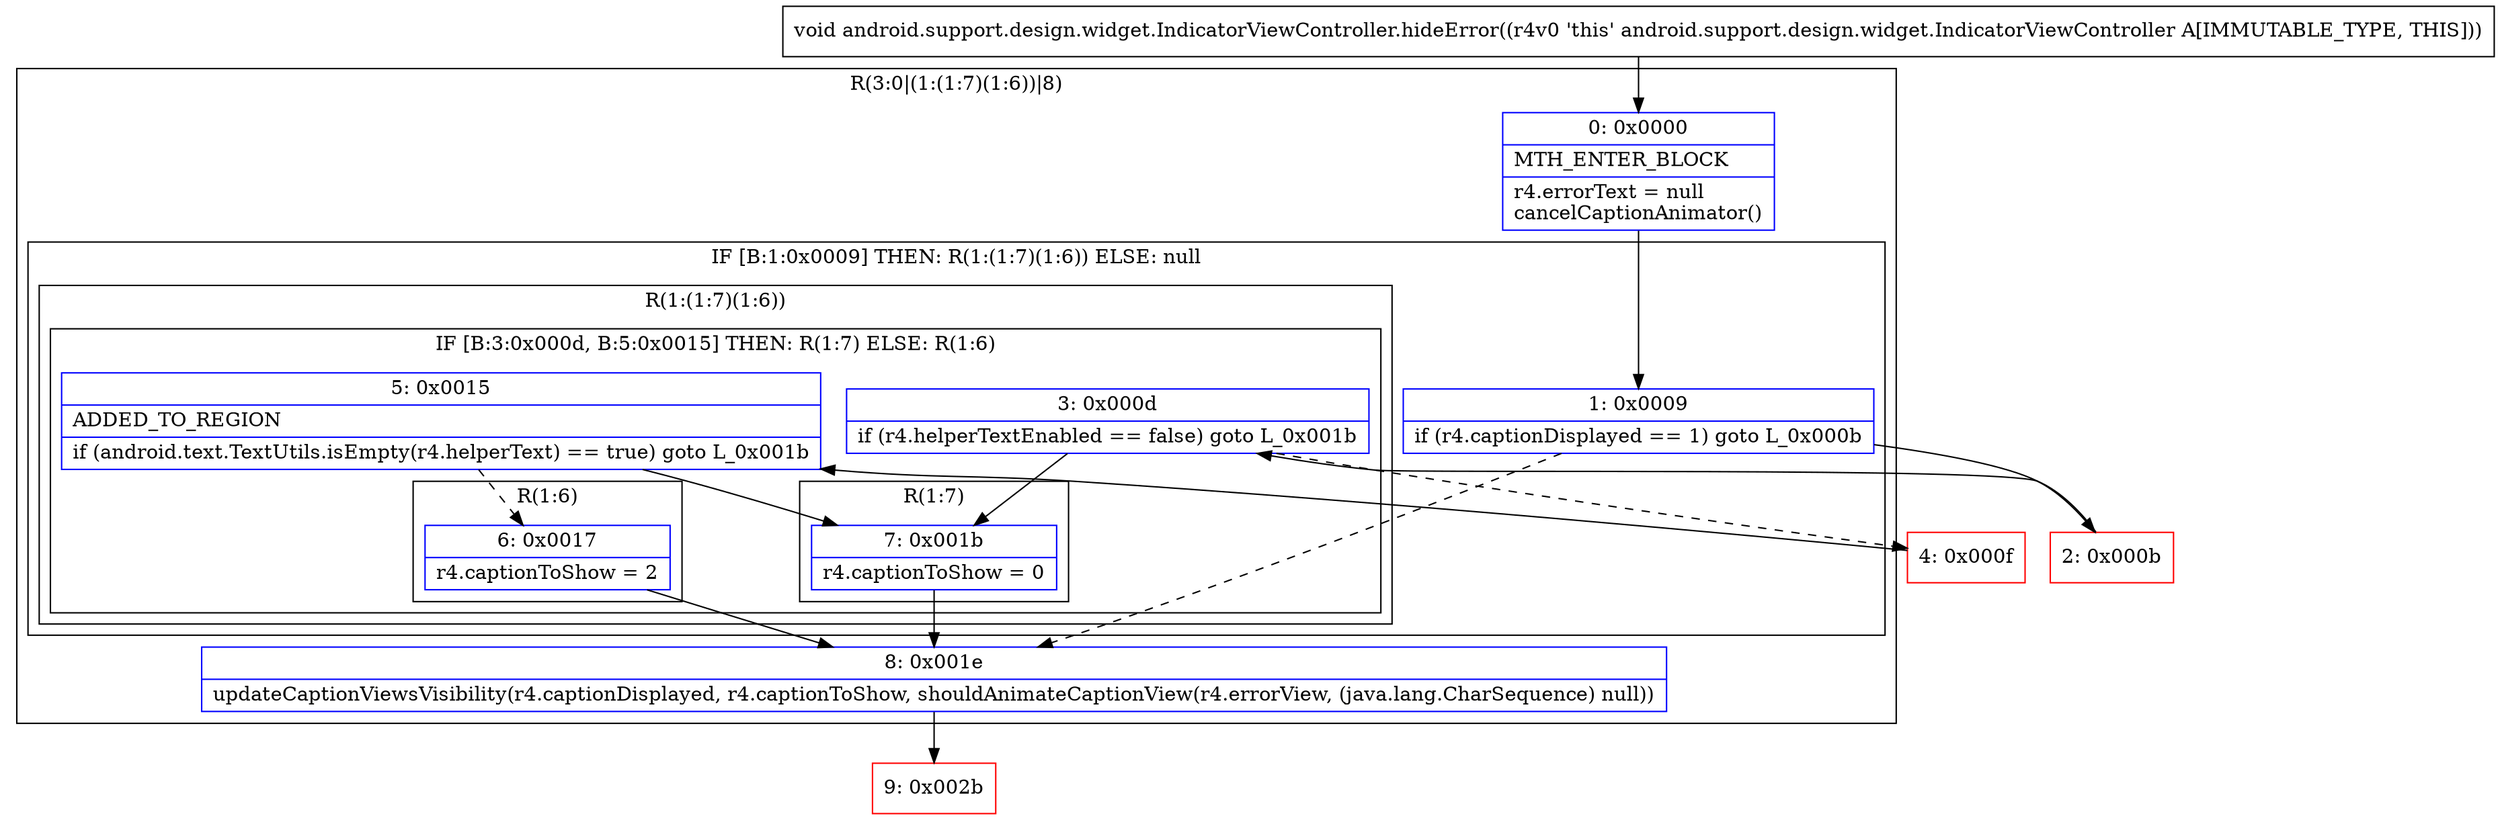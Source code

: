 digraph "CFG forandroid.support.design.widget.IndicatorViewController.hideError()V" {
subgraph cluster_Region_1209611586 {
label = "R(3:0|(1:(1:7)(1:6))|8)";
node [shape=record,color=blue];
Node_0 [shape=record,label="{0\:\ 0x0000|MTH_ENTER_BLOCK\l|r4.errorText = null\lcancelCaptionAnimator()\l}"];
subgraph cluster_IfRegion_2124129876 {
label = "IF [B:1:0x0009] THEN: R(1:(1:7)(1:6)) ELSE: null";
node [shape=record,color=blue];
Node_1 [shape=record,label="{1\:\ 0x0009|if (r4.captionDisplayed == 1) goto L_0x000b\l}"];
subgraph cluster_Region_1285815256 {
label = "R(1:(1:7)(1:6))";
node [shape=record,color=blue];
subgraph cluster_IfRegion_1192065947 {
label = "IF [B:3:0x000d, B:5:0x0015] THEN: R(1:7) ELSE: R(1:6)";
node [shape=record,color=blue];
Node_3 [shape=record,label="{3\:\ 0x000d|if (r4.helperTextEnabled == false) goto L_0x001b\l}"];
Node_5 [shape=record,label="{5\:\ 0x0015|ADDED_TO_REGION\l|if (android.text.TextUtils.isEmpty(r4.helperText) == true) goto L_0x001b\l}"];
subgraph cluster_Region_1178596637 {
label = "R(1:7)";
node [shape=record,color=blue];
Node_7 [shape=record,label="{7\:\ 0x001b|r4.captionToShow = 0\l}"];
}
subgraph cluster_Region_1697993352 {
label = "R(1:6)";
node [shape=record,color=blue];
Node_6 [shape=record,label="{6\:\ 0x0017|r4.captionToShow = 2\l}"];
}
}
}
}
Node_8 [shape=record,label="{8\:\ 0x001e|updateCaptionViewsVisibility(r4.captionDisplayed, r4.captionToShow, shouldAnimateCaptionView(r4.errorView, (java.lang.CharSequence) null))\l}"];
}
Node_2 [shape=record,color=red,label="{2\:\ 0x000b}"];
Node_4 [shape=record,color=red,label="{4\:\ 0x000f}"];
Node_9 [shape=record,color=red,label="{9\:\ 0x002b}"];
MethodNode[shape=record,label="{void android.support.design.widget.IndicatorViewController.hideError((r4v0 'this' android.support.design.widget.IndicatorViewController A[IMMUTABLE_TYPE, THIS])) }"];
MethodNode -> Node_0;
Node_0 -> Node_1;
Node_1 -> Node_2;
Node_1 -> Node_8[style=dashed];
Node_3 -> Node_4[style=dashed];
Node_3 -> Node_7;
Node_5 -> Node_6[style=dashed];
Node_5 -> Node_7;
Node_7 -> Node_8;
Node_6 -> Node_8;
Node_8 -> Node_9;
Node_2 -> Node_3;
Node_4 -> Node_5;
}

